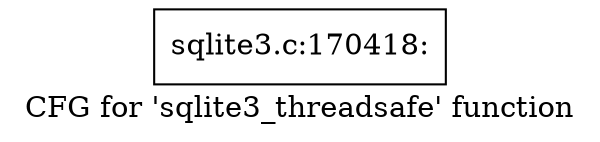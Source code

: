 digraph "CFG for 'sqlite3_threadsafe' function" {
	label="CFG for 'sqlite3_threadsafe' function";

	Node0x55c0f696f2f0 [shape=record,label="{sqlite3.c:170418:}"];
}
